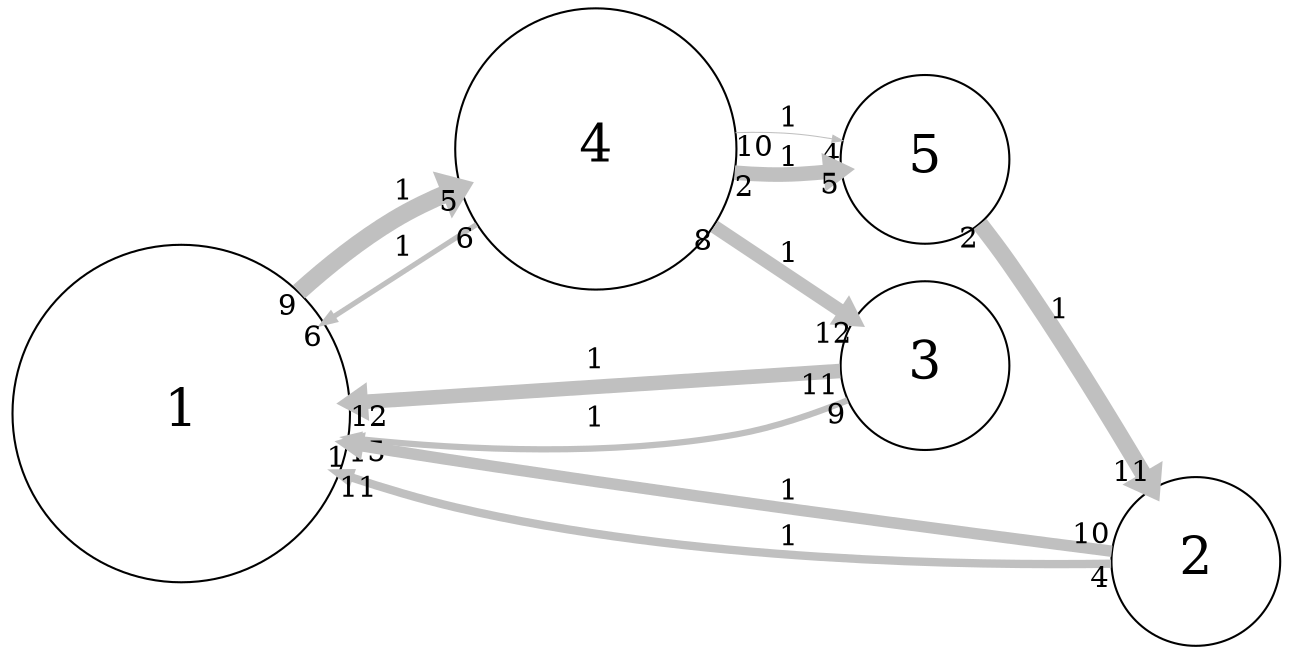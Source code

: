 digraph "" {
	graph [bb="0,0,618.26,309",
		overlap=false,
		rankdir=LR,
		ratio=0.5,
		scale=1,
		splines=spline
	];
	node [fontsize=25,
		label="\N",
		shape=circle
	];
	edge [arrowsize=0.5,
		splines=true
	];
	0	[height=2.25,
		label=1,
		pos="85.263,112.5",
		width=2.25];
	3	[height=1.875,
		label=4,
		pos="286.26,241.5",
		width=1.875];
	0 -> 3	[key=0,
		capacity=1,
		color=grey,
		from_pd=8,
		head_lp="217.96,230.18",
		headlabel=5,
		label=1,
		lp="193.26,217.75",
		penwidth=8.5,
		pos="e,221.34,221.93 142.28,170.43 156.91,183.49 173.26,196.44 189.89,206.5 196.35,210.41 203.32,213.99 210.45,217.25",
		pt=4,
		tail_lp="145.66,162.18",
		taillabel=9,
		to_pd=4];
	3 -> 0	[key=0,
		capacity=1,
		color=grey,
		from_pd=5,
		head_lp="157.29,148.1",
		headlabel=6,
		label=1,
		lp="193.26,189.75",
		penwidth=2.5,
		pos="e,153.91,156.35 229.05,205.06 207.97,191.39 183.66,175.64 161.15,161.05",
		pt=16,
		tail_lp="225.67,196.81",
		taillabel=6,
		to_pd=5];
	2	[height=1.125,
		label=3,
		pos="445.26,136.5",
		width=1.125];
	3 -> 2	[key=0,
		capacity=1,
		color=grey,
		from_pd=7,
		head_lp="404.29,166.97",
		headlabel=12,
		label=1,
		lp="380.26,188.75",
		penwidth=6.5,
		pos="e,411.04,158.72 343.06,204.19 362.42,191.23 383.8,176.94 401.9,164.83",
		pt=8,
		tail_lp="339.68,195.94",
		taillabel=8,
		to_pd=11];
	4	[height=1.125,
		label=5,
		pos="445.26,235.5",
		width=1.125];
	3 -> 4	[key=0,
		capacity=1,
		color=grey,
		from_pd=9,
		head_lp="401.11,225.38",
		headlabel=4,
		label=1,
		lp="380.26,241.75",
		penwidth=0.5,
		pos="e,404.49,233.63 353.56,233.75 363.62,233.13 373.9,232.8 383.64,233 388.59,233.1 393.76,233.25 398.92,233.43",
		pt=20,
		tail_lp="360.31,225.5",
		taillabel=10,
		to_pd=3];
	3 -> 4	[key=1,
		capacity=1,
		color=grey,
		from_pd=1,
		head_lp="402.31,254.04",
		headlabel=5,
		label=1,
		lp="380.26,258.75",
		penwidth=7.0,
		pos="e,405.68,245.79 353.42,250.42 363.55,250.8 373.88,250.61 383.64,249.5 387.12,249.1 390.7,248.58 394.28,247.97",
		pt=7,
		tail_lp="356.79,242.17",
		taillabel=2,
		to_pd=4];
	1	[height=1.125,
		label=2,
		pos="575.26,40.5",
		width=1.125];
	1 -> 0	[key=0,
		capacity=1,
		color=grey,
		from_pd=9,
		head_lp="168.8,90.227",
		headlabel=1,
		label=1,
		lp="380.26,75.75",
		penwidth=5.5,
		pos="e,165.43,98.477 534.64,45.636 464.86,54.776 315.54,74.766 189.89,94.5 185.42,95.201 180.85,95.935 176.24,96.689",
		pt=10,
		tail_lp="527.89,53.886",
		taillabel=10,
		to_pd=0];
	1 -> 0	[key=1,
		capacity=1,
		color=grey,
		from_pd=3,
		head_lp="167.9,91.758",
		headlabel=11,
		label=1,
		lp="380.26,52.75",
		penwidth=4.0,
		pos="e,161.15,83.508 534.46,39.348 468.06,38.325 330.95,40.051 218.76,66.5 203.21,70.167 186.92,74.977 171.3,80.102",
		pt=13,
		tail_lp="531.08,31.098",
		taillabel=4,
		to_pd=10];
	2 -> 0	[key=0,
		capacity=1,
		color=grey,
		from_pd=10,
		head_lp="172.91,109.61",
		headlabel=12,
		label=1,
		lp="286.26,138.75",
		penwidth=7.0,
		pos="e,166.16,117.86 404.42,133.83 350.01,130.18 250.88,123.54 177.67,118.63",
		pt=7,
		tail_lp="397.67,125.58",
		taillabel=11,
		to_pd=11];
	2 -> 0	[key=1,
		capacity=1,
		color=grey,
		from_pd=8,
		head_lp="172.38,108.54",
		headlabel=15,
		label=1,
		lp="286.26,110.75",
		penwidth=3.0,
		pos="e,165.63,100.29 408.15,119.27 391.92,112.44 372.28,105.41 353.76,102 294.8,91.142 227.33,93.893 174.91,99.295",
		pt=15,
		tail_lp="404.78,111.02",
		taillabel=9,
		to_pd=14];
	4 -> 1	[key=0,
		capacity=1,
		color=grey,
		from_pd=1,
		head_lp="561.23,83.773",
		headlabel=11,
		label=1,
		lp="510.26,159.75",
		penwidth=8.0,
		pos="e,554.48,75.523 471.72,204.47 476.52,198.28 481.4,191.76 485.76,185.5 508.35,153.06 531.55,114.84 548.52,85.785",
		pt=5,
		tail_lp="468.34,196.22",
		taillabel=2,
		to_pd=10];
}
